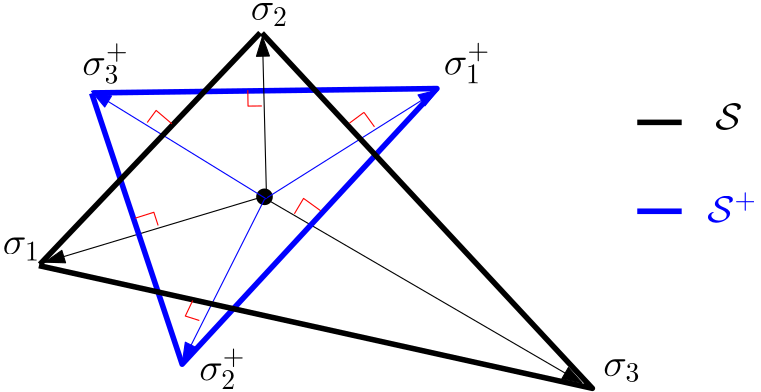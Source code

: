 <?xml version="1.0"?>
<!DOCTYPE ipe SYSTEM "ipe.dtd">
<ipe version="70206" creator="Ipe 7.2.7">
<info created="D:20190611101021" modified="D:20190611101502"/>
<ipestyle name="basic">
<symbol name="arrow/arc(spx)">
<path stroke="sym-stroke" fill="sym-stroke" pen="sym-pen">
0 0 m
-1 0.333 l
-1 -0.333 l
h
</path>
</symbol>
<symbol name="arrow/farc(spx)">
<path stroke="sym-stroke" fill="white" pen="sym-pen">
0 0 m
-1 0.333 l
-1 -0.333 l
h
</path>
</symbol>
<symbol name="arrow/ptarc(spx)">
<path stroke="sym-stroke" fill="sym-stroke" pen="sym-pen">
0 0 m
-1 0.333 l
-0.8 0 l
-1 -0.333 l
h
</path>
</symbol>
<symbol name="arrow/fptarc(spx)">
<path stroke="sym-stroke" fill="white" pen="sym-pen">
0 0 m
-1 0.333 l
-0.8 0 l
-1 -0.333 l
h
</path>
</symbol>
<symbol name="mark/circle(sx)" transformations="translations">
<path fill="sym-stroke">
0.6 0 0 0.6 0 0 e
0.4 0 0 0.4 0 0 e
</path>
</symbol>
<symbol name="mark/disk(sx)" transformations="translations">
<path fill="sym-stroke">
0.6 0 0 0.6 0 0 e
</path>
</symbol>
<symbol name="mark/fdisk(sfx)" transformations="translations">
<group>
<path fill="sym-fill">
0.5 0 0 0.5 0 0 e
</path>
<path fill="sym-stroke" fillrule="eofill">
0.6 0 0 0.6 0 0 e
0.4 0 0 0.4 0 0 e
</path>
</group>
</symbol>
<symbol name="mark/box(sx)" transformations="translations">
<path fill="sym-stroke" fillrule="eofill">
-0.6 -0.6 m
0.6 -0.6 l
0.6 0.6 l
-0.6 0.6 l
h
-0.4 -0.4 m
0.4 -0.4 l
0.4 0.4 l
-0.4 0.4 l
h
</path>
</symbol>
<symbol name="mark/square(sx)" transformations="translations">
<path fill="sym-stroke">
-0.6 -0.6 m
0.6 -0.6 l
0.6 0.6 l
-0.6 0.6 l
h
</path>
</symbol>
<symbol name="mark/fsquare(sfx)" transformations="translations">
<group>
<path fill="sym-fill">
-0.5 -0.5 m
0.5 -0.5 l
0.5 0.5 l
-0.5 0.5 l
h
</path>
<path fill="sym-stroke" fillrule="eofill">
-0.6 -0.6 m
0.6 -0.6 l
0.6 0.6 l
-0.6 0.6 l
h
-0.4 -0.4 m
0.4 -0.4 l
0.4 0.4 l
-0.4 0.4 l
h
</path>
</group>
</symbol>
<symbol name="mark/cross(sx)" transformations="translations">
<group>
<path fill="sym-stroke">
-0.43 -0.57 m
0.57 0.43 l
0.43 0.57 l
-0.57 -0.43 l
h
</path>
<path fill="sym-stroke">
-0.43 0.57 m
0.57 -0.43 l
0.43 -0.57 l
-0.57 0.43 l
h
</path>
</group>
</symbol>
<symbol name="arrow/fnormal(spx)">
<path stroke="sym-stroke" fill="white" pen="sym-pen">
0 0 m
-1 0.333 l
-1 -0.333 l
h
</path>
</symbol>
<symbol name="arrow/pointed(spx)">
<path stroke="sym-stroke" fill="sym-stroke" pen="sym-pen">
0 0 m
-1 0.333 l
-0.8 0 l
-1 -0.333 l
h
</path>
</symbol>
<symbol name="arrow/fpointed(spx)">
<path stroke="sym-stroke" fill="white" pen="sym-pen">
0 0 m
-1 0.333 l
-0.8 0 l
-1 -0.333 l
h
</path>
</symbol>
<symbol name="arrow/linear(spx)">
<path stroke="sym-stroke" pen="sym-pen">
-1 0.333 m
0 0 l
-1 -0.333 l
</path>
</symbol>
<symbol name="arrow/fdouble(spx)">
<path stroke="sym-stroke" fill="white" pen="sym-pen">
0 0 m
-1 0.333 l
-1 -0.333 l
h
-1 0 m
-2 0.333 l
-2 -0.333 l
h
</path>
</symbol>
<symbol name="arrow/double(spx)">
<path stroke="sym-stroke" fill="sym-stroke" pen="sym-pen">
0 0 m
-1 0.333 l
-1 -0.333 l
h
-1 0 m
-2 0.333 l
-2 -0.333 l
h
</path>
</symbol>
<pen name="heavier" value="0.8"/>
<pen name="fat" value="1.2"/>
<pen name="ultrafat" value="2"/>
<symbolsize name="large" value="5"/>
<symbolsize name="small" value="2"/>
<symbolsize name="tiny" value="1.1"/>
<arrowsize name="large" value="10"/>
<arrowsize name="small" value="5"/>
<arrowsize name="tiny" value="3"/>
<color name="red" value="1 0 0"/>
<color name="green" value="0 1 0"/>
<color name="blue" value="0 0 1"/>
<color name="yellow" value="1 1 0"/>
<color name="orange" value="1 0.647 0"/>
<color name="gold" value="1 0.843 0"/>
<color name="purple" value="0.627 0.125 0.941"/>
<color name="gray" value="0.745"/>
<color name="brown" value="0.647 0.165 0.165"/>
<color name="navy" value="0 0 0.502"/>
<color name="pink" value="1 0.753 0.796"/>
<color name="seagreen" value="0.18 0.545 0.341"/>
<color name="turquoise" value="0.251 0.878 0.816"/>
<color name="violet" value="0.933 0.51 0.933"/>
<color name="darkblue" value="0 0 0.545"/>
<color name="darkcyan" value="0 0.545 0.545"/>
<color name="darkgray" value="0.663"/>
<color name="darkgreen" value="0 0.392 0"/>
<color name="darkmagenta" value="0.545 0 0.545"/>
<color name="darkorange" value="1 0.549 0"/>
<color name="darkred" value="0.545 0 0"/>
<color name="lightblue" value="0.678 0.847 0.902"/>
<color name="lightcyan" value="0.878 1 1"/>
<color name="lightgray" value="0.827"/>
<color name="lightgreen" value="0.565 0.933 0.565"/>
<color name="lightyellow" value="1 1 0.878"/>
<dashstyle name="dashed" value="[4] 0"/>
<dashstyle name="dotted" value="[1 3] 0"/>
<dashstyle name="dash dotted" value="[4 2 1 2] 0"/>
<dashstyle name="dash dot dotted" value="[4 2 1 2 1 2] 0"/>
<textsize name="large" value="\large"/>
<textsize name="Large" value="\Large"/>
<textsize name="LARGE" value="\LARGE"/>
<textsize name="huge" value="\huge"/>
<textsize name="Huge" value="\Huge"/>
<textsize name="small" value="\small"/>
<textsize name="footnote" value="\footnotesize"/>
<textsize name="tiny" value="\tiny"/>
<textstyle name="center" begin="\begin{center}" end="\end{center}"/>
<textstyle name="itemize" begin="\begin{itemize}" end="\end{itemize}"/>
<textstyle name="item" begin="\begin{itemize}\item{}" end="\end{itemize}"/>
<gridsize name="4 pts" value="4"/>
<gridsize name="8 pts (~3 mm)" value="8"/>
<gridsize name="16 pts (~6 mm)" value="16"/>
<gridsize name="32 pts (~12 mm)" value="32"/>
<gridsize name="10 pts (~3.5 mm)" value="10"/>
<gridsize name="20 pts (~7 mm)" value="20"/>
<gridsize name="14 pts (~5 mm)" value="14"/>
<gridsize name="28 pts (~10 mm)" value="28"/>
<gridsize name="56 pts (~20 mm)" value="56"/>
<anglesize name="90 deg" value="90"/>
<anglesize name="60 deg" value="60"/>
<anglesize name="45 deg" value="45"/>
<anglesize name="30 deg" value="30"/>
<anglesize name="22.5 deg" value="22.5"/>
<opacity name="10%" value="0.1"/>
<opacity name="30%" value="0.3"/>
<opacity name="50%" value="0.5"/>
<opacity name="75%" value="0.75"/>
<tiling name="falling" angle="-60" step="4" width="1"/>
<tiling name="rising" angle="30" step="4" width="1"/>
</ipestyle>
<page>
<layer name="alpha"/>
<view layers="alpha" active="alpha"/>
<use layer="alpha" matrix="1.5569 0 0 1.41588 -153.051 -282.848" name="mark/disk(sx)" pos="197.095 723.258" size="large" stroke="black"/>
<path matrix="1.5569 0 0 1.41588 -151.477 -279.473" stroke="black" arrow="normal/normal">
196.254 720.465 m
269.49 673.561 l
</path>
<path matrix="1.5569 0 0 1.41588 -151.477 -279.473" stroke="black" arrow="normal/normal">
196.032 721.023 m
145.348 704.258 l
</path>
<path matrix="1.5569 0 0 1.41588 -151.477 -279.473" stroke="blue" arrow="normal/normal">
196.16 720.293 m
236.187 748.033 l
</path>
<path matrix="1.5569 0 0 1.41588 -151.477 -279.473" stroke="blue" arrow="normal/normal">
196.097 720.283 m
177.097 678.76 l
</path>
<path matrix="1.5569 0 0 1.41588 -151.477 -279.473" stroke="blue" arrow="normal/normal">
196.207 720.546 m
156.098 747.707 l
</path>
<path matrix="1.5569 0 0 1.41588 -151.477 -279.473" stroke="blue" pen="ultrafat">
156.283 747.298 m
235.953 748.403 l
177.045 678.322 l
156.127 747.196 l
</path>
<path stroke="black" arrow="normal/normal">
154.538 740.789 m
153.071 798.834 l
</path>
<path stroke="black" pen="ultrafat">
72.961 716.908 m
152.266 800.236 l
</path>
<path stroke="black" pen="ultrafat">
152.886 800.132 m
271.84 672.253 l
72.6092 716.426 l
</path>
<path stroke="red">
120.467 767.486 m
114.797 772.304 l
111.584 767.945 l
</path>
<path stroke="red">
127.958 703.862 m
125.305 698.281 l
130.337 696.676 l
</path>
<path stroke="red">
184.388 767.731 m
189.604 771.6 l
</path>
<path stroke="red">
193.395 766.394 m
189.635 771.59 l
</path>
<path stroke="red">
107.207 733.506 m
113.973 735.64 l
115.508 730.888 l
</path>
<path stroke="red">
147.794 779.592 m
147.883 773.862 l
152.852 773.914 l
</path>
<path stroke="red">
174.054 736.156 m
167.865 740.63 l
164.567 735.098 l
</path>
<text transformations="translations" pos="59.589 720.439" stroke="black" type="label" width="13.464" height="6.179" depth="2.15" valign="baseline" size="Large">$\sigma_1$</text>
<text transformations="translations" pos="148.852 804.877" stroke="black" type="label" width="13.464" height="6.179" depth="2.15" valign="baseline" size="Large">$\sigma_2$</text>
<text transformations="translations" pos="275.756 676.644" stroke="black" type="label" width="13.464" height="6.179" depth="2.15" valign="baseline" size="Large">$\sigma_3$</text>
<text transformations="translations" pos="130.292 675.049" stroke="black" type="label" width="16.746" height="11.586" depth="3.07" valign="baseline" size="Large">$\sigma_2^+$</text>
<text transformations="translations" pos="218.38 785.113" stroke="black" type="label" width="16.746" height="11.586" depth="3.07" valign="baseline" size="Large">$\sigma_1^+$</text>
<text transformations="translations" pos="88.2429 784.952" stroke="black" type="label" width="16.746" height="11.586" depth="3.07" valign="baseline" size="Large">$\sigma_3^+$</text>
<path stroke="black" pen="ultrafat">
288 768 m
304 768 l
</path>
<path stroke="blue" pen="ultrafat">
288 736 m
304 736 l
</path>
<text matrix="1 0 0 1 -6.78763 -4.11687" transformations="translations" pos="320 736" stroke="blue" type="label" width="18.01" height="11.018" depth="0" valign="baseline" size="Large">$\mathcal{S}^+$</text>
<text matrix="1 0 0 1 -3.9449 -2.78019" transformations="translations" pos="320 768" stroke="black" type="label" width="9.763" height="9.803" depth="0" valign="baseline" size="Large">$\mathcal{S}$</text>
</page>
</ipe>
